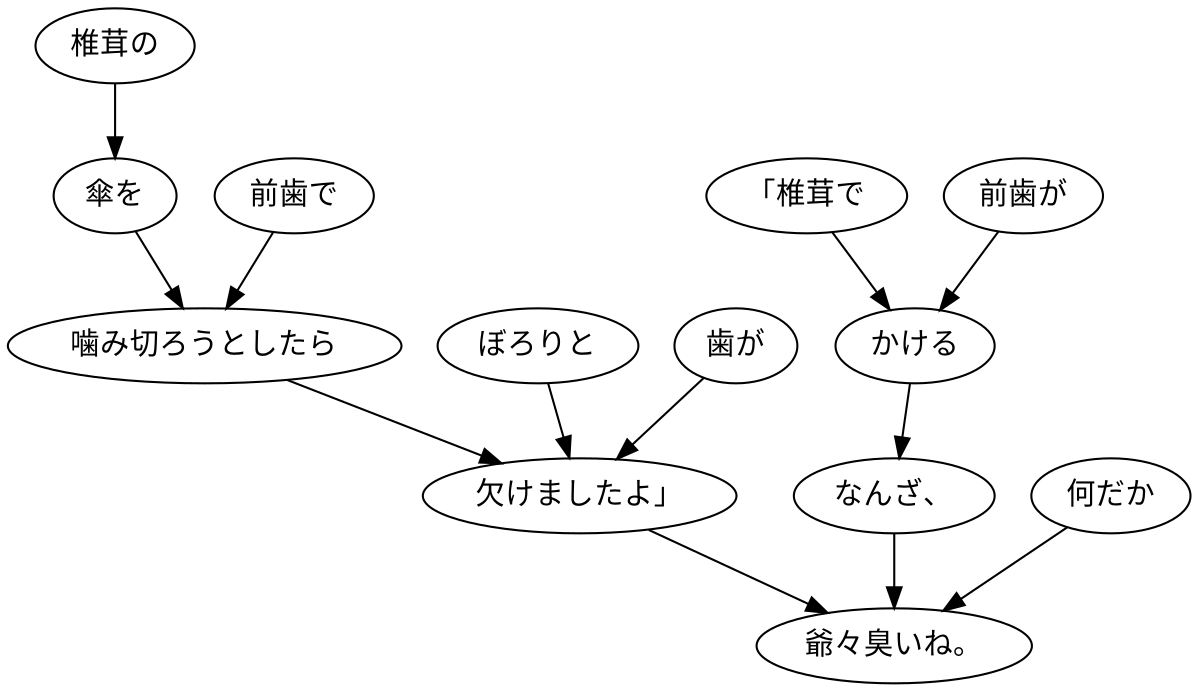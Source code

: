 digraph graph405 {
	node0 [label="椎茸の"];
	node1 [label="傘を"];
	node2 [label="前歯で"];
	node3 [label="噛み切ろうとしたら"];
	node4 [label="ぼろりと"];
	node5 [label="歯が"];
	node6 [label="欠けましたよ」"];
	node7 [label="「椎茸で"];
	node8 [label="前歯が"];
	node9 [label="かける"];
	node10 [label="なんざ、"];
	node11 [label="何だか"];
	node12 [label="爺々臭いね。"];
	node0 -> node1;
	node1 -> node3;
	node2 -> node3;
	node3 -> node6;
	node4 -> node6;
	node5 -> node6;
	node6 -> node12;
	node7 -> node9;
	node8 -> node9;
	node9 -> node10;
	node10 -> node12;
	node11 -> node12;
}
